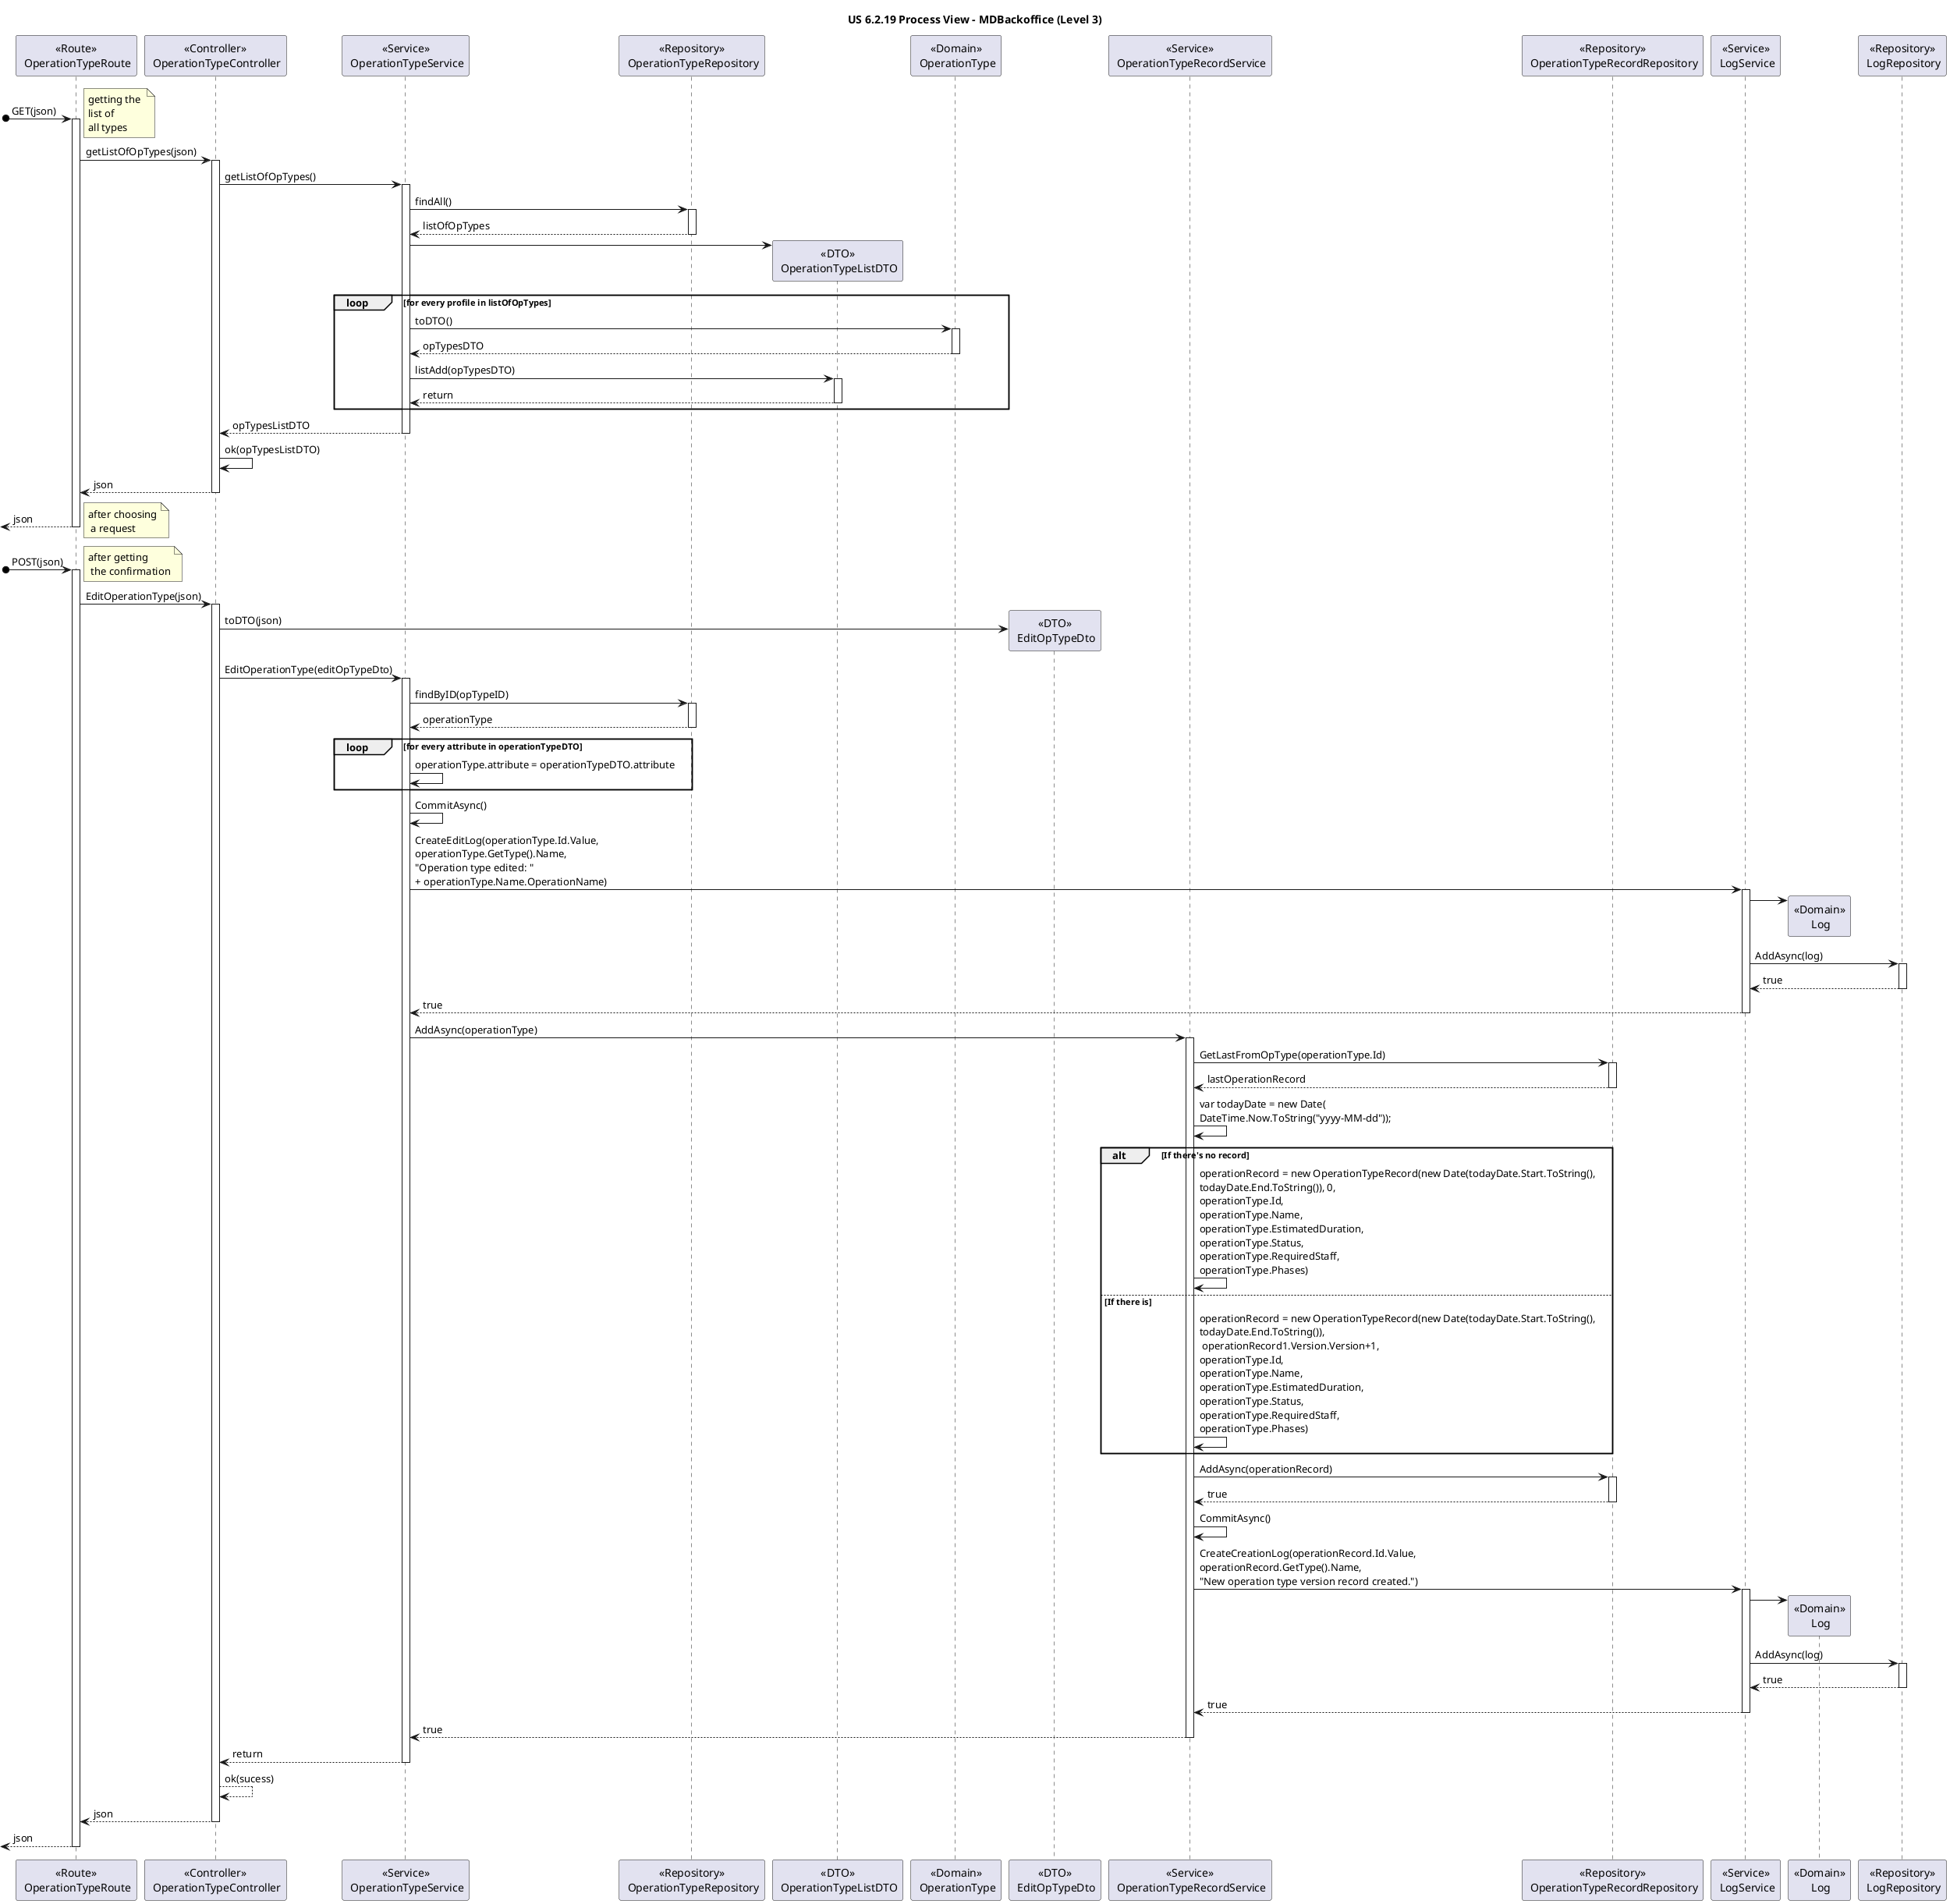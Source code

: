@startuml
title "US 6.2.19 Process View - MDBackoffice (Level 3)"

participant "<<Route>>\n OperationTypeRoute" as ROUTE
participant "<<Controller>>\n OperationTypeController" as CONTROL
participant "<<Service>>\n OperationTypeService" as SERV
participant "<<Repository>>\n OperationTypeRepository" as REPO
participant "<<DTO>>\n OperationTypeListDTO" as LISTDTO
participant "<<Domain>>\n OperationType" as OPTYP
participant "<<DTO>>\n EditOpTypeDto" as OPRESDTO
participant "<<Service>>\n OperationTypeRecordService" as RECORDServ
participant "<<Repository>>\n OperationTypeRecordRepository" as RECORDRepo
participant "<<Service>>\n LogService" as LOGServ
participant "<<Domain>>\n Log" as LOG
participant "<<Repository>>\n LogRepository" as LOGRepo

[o-> ROUTE : GET(json)
note right : getting the \nlist of \nall types

Activate ROUTE

ROUTE -> CONTROL : getListOfOpTypes(json)

Activate CONTROL

CONTROL -> SERV : getListOfOpTypes()
Activate SERV

SERV -> REPO : findAll() 
Activate REPO

REPO --> SERV : listOfOpTypes
Deactivate REPO

SERV -> LISTDTO**
loop for every profile in listOfOpTypes
SERV -> OPTYP : toDTO()
activate OPTYP
OPTYP --> SERV : opTypesDTO
deactivate OPTYP
SERV -> LISTDTO : listAdd(opTypesDTO)
activate LISTDTO
LISTDTO --> SERV : return
deactivate LISTDTO
end

SERV --> CONTROL : opTypesListDTO
Deactivate SERV

CONTROL -> CONTROL : ok(opTypesListDTO)

CONTROL --> ROUTE : json
Deactivate CONTROL
<-- ROUTE : json

Deactivate ROUTE

note right : after choosing\n a request

[o-> ROUTE : POST(json)
note right : after getting\n the confirmation

Activate ROUTE

ROUTE -> CONTROL : EditOperationType(json)

Activate CONTROL

CONTROL -> OPRESDTO** : toDTO(json)

CONTROL -> SERV : EditOperationType(editOpTypeDto)
Activate SERV

SERV -> REPO : findByID(opTypeID)
activate REPO
REPO --> SERV : operationType
deactivate REPO

loop for every attribute in operationTypeDTO
SERV -> SERV : operationType.attribute = operationTypeDTO.attribute
end

SERV -> SERV : CommitAsync()

SERV -> LOGServ : CreateEditLog(operationType.Id.Value,\noperationType.GetType().Name,\n"Operation type edited: "\n+ operationType.Name.OperationName)
activate LOGServ 
LOGServ -> LOG**
LOGServ -> LOGRepo : AddAsync(log)
activate LOGRepo
LOGRepo --> LOGServ : true
deactivate LOGRepo
LOGServ --> SERV : true
deactivate LOGServ

SERV -> RECORDServ : AddAsync(operationType)
activate RECORDServ

RECORDServ -> RECORDRepo : GetLastFromOpType(operationType.Id)
activate RECORDRepo
RECORDRepo --> RECORDServ : lastOperationRecord
deactivate RECORDRepo

RECORDServ -> RECORDServ : var todayDate = new Date(\nDateTime.Now.ToString("yyyy-MM-dd"));

alt If there's no record

RECORDServ -> RECORDServ : operationRecord = new OperationTypeRecord(new Date(todayDate.Start.ToString(),\ntodayDate.End.ToString()), 0,\noperationType.Id,\noperationType.Name, \noperationType.EstimatedDuration,\noperationType.Status,\noperationType.RequiredStaff,\noperationType.Phases)

else If there is

RECORDServ -> RECORDServ : operationRecord = new OperationTypeRecord(new Date(todayDate.Start.ToString(),\ntodayDate.End.ToString()),\n operationRecord1.Version.Version+1,\noperationType.Id,\noperationType.Name, \noperationType.EstimatedDuration,\noperationType.Status,\noperationType.RequiredStaff,\noperationType.Phases)

end

RECORDServ -> RECORDRepo : AddAsync(operationRecord)
activate RECORDRepo
RECORDRepo --> RECORDServ : true
deactivate RECORDRepo

RECORDServ -> RECORDServ : CommitAsync()

RECORDServ -> LOGServ : CreateCreationLog(operationRecord.Id.Value,\noperationRecord.GetType().Name,\n"New operation type version record created.")
activate LOGServ 
LOGServ -> LOG**
LOGServ -> LOGRepo : AddAsync(log)
activate LOGRepo
LOGRepo --> LOGServ : true
deactivate LOGRepo
LOGServ --> RECORDServ : true
deactivate LOGServ

RECORDServ --> SERV : true
deactivate RECORDServ

SERV --> CONTROL : return
deactivate SERV

CONTROL --> CONTROL : ok(sucess)
CONTROL --> ROUTE : json
deactivate CONTROL

<-- ROUTE : json
deactivate ROUTE


@enduml